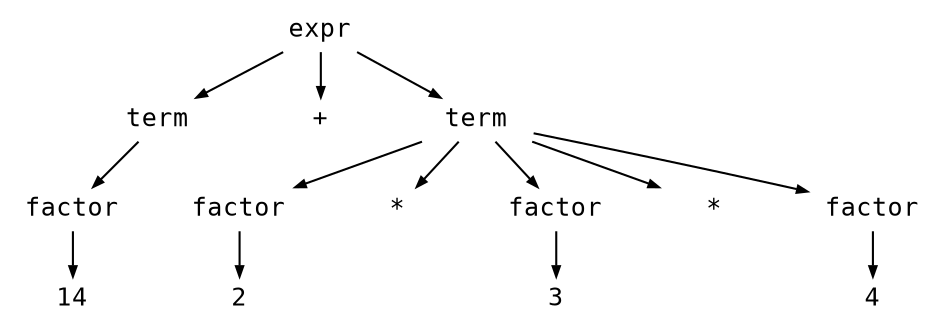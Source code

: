 digraph astgraph {
  node [shape=none, fontsize=12, fontname="Courier", height=.1];
  ranksep=.3;
  edge [arrowsize=.5]
  node1 [label="expr"]
  node2 [label="term"]
  node1 -> node2
  node3 [label="+"]
  node1 -> node3
  node4 [label="term"]
  node1 -> node4
  node5 [label="factor"]
  node2 -> node5
  node6 [label="factor"]
  node4 -> node6
  node7 [label="*"]
  node4 -> node7
  node8 [label="factor"]
  node4 -> node8
  node9 [label="*"]
  node4 -> node9
  node10 [label="factor"]
  node4 -> node10
  node11 [label="14"]
  node5 -> node11
  node12 [label="2"]
  node6 -> node12
  node13 [label="3"]
  node8 -> node13
  node14 [label="4"]
  node10 -> node14
}
